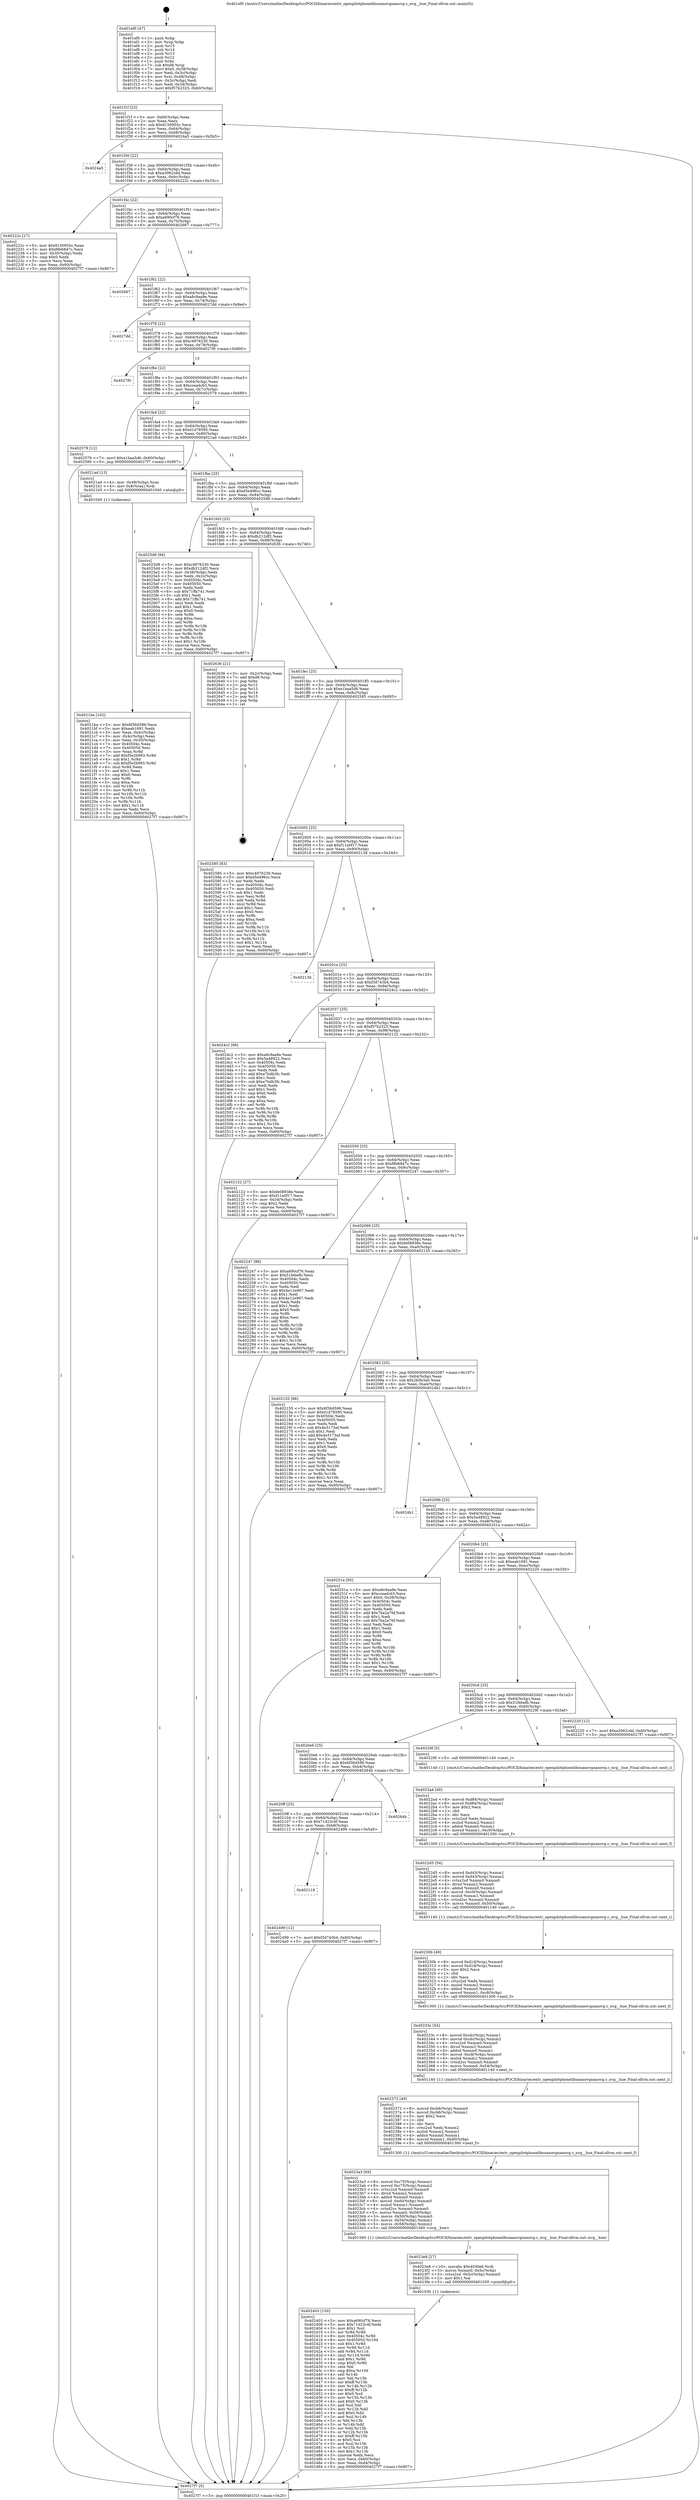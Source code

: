 digraph "0x401ef0" {
  label = "0x401ef0 (/mnt/c/Users/mathe/Desktop/tcc/POCII/binaries/extr_openpilotphonelibsnanovgnanovg.c_nvg__hue_Final-ollvm.out::main(0))"
  labelloc = "t"
  node[shape=record]

  Entry [label="",width=0.3,height=0.3,shape=circle,fillcolor=black,style=filled]
  "0x401f1f" [label="{
     0x401f1f [23]\l
     | [instrs]\l
     &nbsp;&nbsp;0x401f1f \<+3\>: mov -0x60(%rbp),%eax\l
     &nbsp;&nbsp;0x401f22 \<+2\>: mov %eax,%ecx\l
     &nbsp;&nbsp;0x401f24 \<+6\>: sub $0x9150955c,%ecx\l
     &nbsp;&nbsp;0x401f2a \<+3\>: mov %eax,-0x64(%rbp)\l
     &nbsp;&nbsp;0x401f2d \<+3\>: mov %ecx,-0x68(%rbp)\l
     &nbsp;&nbsp;0x401f30 \<+6\>: je 00000000004024a5 \<main+0x5b5\>\l
  }"]
  "0x4024a5" [label="{
     0x4024a5\l
  }", style=dashed]
  "0x401f36" [label="{
     0x401f36 [22]\l
     | [instrs]\l
     &nbsp;&nbsp;0x401f36 \<+5\>: jmp 0000000000401f3b \<main+0x4b\>\l
     &nbsp;&nbsp;0x401f3b \<+3\>: mov -0x64(%rbp),%eax\l
     &nbsp;&nbsp;0x401f3e \<+5\>: sub $0xa3062cdd,%eax\l
     &nbsp;&nbsp;0x401f43 \<+3\>: mov %eax,-0x6c(%rbp)\l
     &nbsp;&nbsp;0x401f46 \<+6\>: je 000000000040222c \<main+0x33c\>\l
  }"]
  Exit [label="",width=0.3,height=0.3,shape=circle,fillcolor=black,style=filled,peripheries=2]
  "0x40222c" [label="{
     0x40222c [27]\l
     | [instrs]\l
     &nbsp;&nbsp;0x40222c \<+5\>: mov $0x9150955c,%eax\l
     &nbsp;&nbsp;0x402231 \<+5\>: mov $0xf8b6847c,%ecx\l
     &nbsp;&nbsp;0x402236 \<+3\>: mov -0x30(%rbp),%edx\l
     &nbsp;&nbsp;0x402239 \<+3\>: cmp $0x0,%edx\l
     &nbsp;&nbsp;0x40223c \<+3\>: cmove %ecx,%eax\l
     &nbsp;&nbsp;0x40223f \<+3\>: mov %eax,-0x60(%rbp)\l
     &nbsp;&nbsp;0x402242 \<+5\>: jmp 00000000004027f7 \<main+0x907\>\l
  }"]
  "0x401f4c" [label="{
     0x401f4c [22]\l
     | [instrs]\l
     &nbsp;&nbsp;0x401f4c \<+5\>: jmp 0000000000401f51 \<main+0x61\>\l
     &nbsp;&nbsp;0x401f51 \<+3\>: mov -0x64(%rbp),%eax\l
     &nbsp;&nbsp;0x401f54 \<+5\>: sub $0xa690cf76,%eax\l
     &nbsp;&nbsp;0x401f59 \<+3\>: mov %eax,-0x70(%rbp)\l
     &nbsp;&nbsp;0x401f5c \<+6\>: je 0000000000402667 \<main+0x777\>\l
  }"]
  "0x402118" [label="{
     0x402118\l
  }", style=dashed]
  "0x402667" [label="{
     0x402667\l
  }", style=dashed]
  "0x401f62" [label="{
     0x401f62 [22]\l
     | [instrs]\l
     &nbsp;&nbsp;0x401f62 \<+5\>: jmp 0000000000401f67 \<main+0x77\>\l
     &nbsp;&nbsp;0x401f67 \<+3\>: mov -0x64(%rbp),%eax\l
     &nbsp;&nbsp;0x401f6a \<+5\>: sub $0xa8c9aa9e,%eax\l
     &nbsp;&nbsp;0x401f6f \<+3\>: mov %eax,-0x74(%rbp)\l
     &nbsp;&nbsp;0x401f72 \<+6\>: je 00000000004027dd \<main+0x8ed\>\l
  }"]
  "0x402499" [label="{
     0x402499 [12]\l
     | [instrs]\l
     &nbsp;&nbsp;0x402499 \<+7\>: movl $0xf3d743b4,-0x60(%rbp)\l
     &nbsp;&nbsp;0x4024a0 \<+5\>: jmp 00000000004027f7 \<main+0x907\>\l
  }"]
  "0x4027dd" [label="{
     0x4027dd\l
  }", style=dashed]
  "0x401f78" [label="{
     0x401f78 [22]\l
     | [instrs]\l
     &nbsp;&nbsp;0x401f78 \<+5\>: jmp 0000000000401f7d \<main+0x8d\>\l
     &nbsp;&nbsp;0x401f7d \<+3\>: mov -0x64(%rbp),%eax\l
     &nbsp;&nbsp;0x401f80 \<+5\>: sub $0xc4976230,%eax\l
     &nbsp;&nbsp;0x401f85 \<+3\>: mov %eax,-0x78(%rbp)\l
     &nbsp;&nbsp;0x401f88 \<+6\>: je 00000000004027f0 \<main+0x900\>\l
  }"]
  "0x4020ff" [label="{
     0x4020ff [25]\l
     | [instrs]\l
     &nbsp;&nbsp;0x4020ff \<+5\>: jmp 0000000000402104 \<main+0x214\>\l
     &nbsp;&nbsp;0x402104 \<+3\>: mov -0x64(%rbp),%eax\l
     &nbsp;&nbsp;0x402107 \<+5\>: sub $0x71d23c4f,%eax\l
     &nbsp;&nbsp;0x40210c \<+6\>: mov %eax,-0xb8(%rbp)\l
     &nbsp;&nbsp;0x402112 \<+6\>: je 0000000000402499 \<main+0x5a9\>\l
  }"]
  "0x4027f0" [label="{
     0x4027f0\l
  }", style=dashed]
  "0x401f8e" [label="{
     0x401f8e [22]\l
     | [instrs]\l
     &nbsp;&nbsp;0x401f8e \<+5\>: jmp 0000000000401f93 \<main+0xa3\>\l
     &nbsp;&nbsp;0x401f93 \<+3\>: mov -0x64(%rbp),%eax\l
     &nbsp;&nbsp;0x401f96 \<+5\>: sub $0xcceadc63,%eax\l
     &nbsp;&nbsp;0x401f9b \<+3\>: mov %eax,-0x7c(%rbp)\l
     &nbsp;&nbsp;0x401f9e \<+6\>: je 0000000000402579 \<main+0x689\>\l
  }"]
  "0x40264b" [label="{
     0x40264b\l
  }", style=dashed]
  "0x402579" [label="{
     0x402579 [12]\l
     | [instrs]\l
     &nbsp;&nbsp;0x402579 \<+7\>: movl $0xe1baa5d6,-0x60(%rbp)\l
     &nbsp;&nbsp;0x402580 \<+5\>: jmp 00000000004027f7 \<main+0x907\>\l
  }"]
  "0x401fa4" [label="{
     0x401fa4 [22]\l
     | [instrs]\l
     &nbsp;&nbsp;0x401fa4 \<+5\>: jmp 0000000000401fa9 \<main+0xb9\>\l
     &nbsp;&nbsp;0x401fa9 \<+3\>: mov -0x64(%rbp),%eax\l
     &nbsp;&nbsp;0x401fac \<+5\>: sub $0xd1d78595,%eax\l
     &nbsp;&nbsp;0x401fb1 \<+3\>: mov %eax,-0x80(%rbp)\l
     &nbsp;&nbsp;0x401fb4 \<+6\>: je 00000000004021ad \<main+0x2bd\>\l
  }"]
  "0x402403" [label="{
     0x402403 [150]\l
     | [instrs]\l
     &nbsp;&nbsp;0x402403 \<+5\>: mov $0xa690cf76,%ecx\l
     &nbsp;&nbsp;0x402408 \<+5\>: mov $0x71d23c4f,%edx\l
     &nbsp;&nbsp;0x40240d \<+3\>: mov $0x1,%sil\l
     &nbsp;&nbsp;0x402410 \<+3\>: xor %r8d,%r8d\l
     &nbsp;&nbsp;0x402413 \<+8\>: mov 0x40504c,%r9d\l
     &nbsp;&nbsp;0x40241b \<+8\>: mov 0x405050,%r10d\l
     &nbsp;&nbsp;0x402423 \<+4\>: sub $0x1,%r8d\l
     &nbsp;&nbsp;0x402427 \<+3\>: mov %r9d,%r11d\l
     &nbsp;&nbsp;0x40242a \<+3\>: add %r8d,%r11d\l
     &nbsp;&nbsp;0x40242d \<+4\>: imul %r11d,%r9d\l
     &nbsp;&nbsp;0x402431 \<+4\>: and $0x1,%r9d\l
     &nbsp;&nbsp;0x402435 \<+4\>: cmp $0x0,%r9d\l
     &nbsp;&nbsp;0x402439 \<+3\>: sete %bl\l
     &nbsp;&nbsp;0x40243c \<+4\>: cmp $0xa,%r10d\l
     &nbsp;&nbsp;0x402440 \<+4\>: setl %r14b\l
     &nbsp;&nbsp;0x402444 \<+3\>: mov %bl,%r15b\l
     &nbsp;&nbsp;0x402447 \<+4\>: xor $0xff,%r15b\l
     &nbsp;&nbsp;0x40244b \<+3\>: mov %r14b,%r12b\l
     &nbsp;&nbsp;0x40244e \<+4\>: xor $0xff,%r12b\l
     &nbsp;&nbsp;0x402452 \<+4\>: xor $0x0,%sil\l
     &nbsp;&nbsp;0x402456 \<+3\>: mov %r15b,%r13b\l
     &nbsp;&nbsp;0x402459 \<+4\>: and $0x0,%r13b\l
     &nbsp;&nbsp;0x40245d \<+3\>: and %sil,%bl\l
     &nbsp;&nbsp;0x402460 \<+3\>: mov %r12b,%dil\l
     &nbsp;&nbsp;0x402463 \<+4\>: and $0x0,%dil\l
     &nbsp;&nbsp;0x402467 \<+3\>: and %sil,%r14b\l
     &nbsp;&nbsp;0x40246a \<+3\>: or %bl,%r13b\l
     &nbsp;&nbsp;0x40246d \<+3\>: or %r14b,%dil\l
     &nbsp;&nbsp;0x402470 \<+3\>: xor %dil,%r13b\l
     &nbsp;&nbsp;0x402473 \<+3\>: or %r12b,%r15b\l
     &nbsp;&nbsp;0x402476 \<+4\>: xor $0xff,%r15b\l
     &nbsp;&nbsp;0x40247a \<+4\>: or $0x0,%sil\l
     &nbsp;&nbsp;0x40247e \<+3\>: and %sil,%r15b\l
     &nbsp;&nbsp;0x402481 \<+3\>: or %r15b,%r13b\l
     &nbsp;&nbsp;0x402484 \<+4\>: test $0x1,%r13b\l
     &nbsp;&nbsp;0x402488 \<+3\>: cmovne %edx,%ecx\l
     &nbsp;&nbsp;0x40248b \<+3\>: mov %ecx,-0x60(%rbp)\l
     &nbsp;&nbsp;0x40248e \<+6\>: mov %eax,-0xd4(%rbp)\l
     &nbsp;&nbsp;0x402494 \<+5\>: jmp 00000000004027f7 \<main+0x907\>\l
  }"]
  "0x4021ad" [label="{
     0x4021ad [13]\l
     | [instrs]\l
     &nbsp;&nbsp;0x4021ad \<+4\>: mov -0x48(%rbp),%rax\l
     &nbsp;&nbsp;0x4021b1 \<+4\>: mov 0x8(%rax),%rdi\l
     &nbsp;&nbsp;0x4021b5 \<+5\>: call 0000000000401040 \<atoi@plt\>\l
     | [calls]\l
     &nbsp;&nbsp;0x401040 \{1\} (unknown)\l
  }"]
  "0x401fba" [label="{
     0x401fba [25]\l
     | [instrs]\l
     &nbsp;&nbsp;0x401fba \<+5\>: jmp 0000000000401fbf \<main+0xcf\>\l
     &nbsp;&nbsp;0x401fbf \<+3\>: mov -0x64(%rbp),%eax\l
     &nbsp;&nbsp;0x401fc2 \<+5\>: sub $0xd5e496cc,%eax\l
     &nbsp;&nbsp;0x401fc7 \<+6\>: mov %eax,-0x84(%rbp)\l
     &nbsp;&nbsp;0x401fcd \<+6\>: je 00000000004025d8 \<main+0x6e8\>\l
  }"]
  "0x4023e8" [label="{
     0x4023e8 [27]\l
     | [instrs]\l
     &nbsp;&nbsp;0x4023e8 \<+10\>: movabs $0x4030e6,%rdi\l
     &nbsp;&nbsp;0x4023f2 \<+5\>: movss %xmm0,-0x5c(%rbp)\l
     &nbsp;&nbsp;0x4023f7 \<+5\>: cvtss2sd -0x5c(%rbp),%xmm0\l
     &nbsp;&nbsp;0x4023fc \<+2\>: mov $0x1,%al\l
     &nbsp;&nbsp;0x4023fe \<+5\>: call 0000000000401030 \<printf@plt\>\l
     | [calls]\l
     &nbsp;&nbsp;0x401030 \{1\} (unknown)\l
  }"]
  "0x4025d8" [label="{
     0x4025d8 [94]\l
     | [instrs]\l
     &nbsp;&nbsp;0x4025d8 \<+5\>: mov $0xc4976230,%eax\l
     &nbsp;&nbsp;0x4025dd \<+5\>: mov $0xdb212df2,%ecx\l
     &nbsp;&nbsp;0x4025e2 \<+3\>: mov -0x38(%rbp),%edx\l
     &nbsp;&nbsp;0x4025e5 \<+3\>: mov %edx,-0x2c(%rbp)\l
     &nbsp;&nbsp;0x4025e8 \<+7\>: mov 0x40504c,%edx\l
     &nbsp;&nbsp;0x4025ef \<+7\>: mov 0x405050,%esi\l
     &nbsp;&nbsp;0x4025f6 \<+2\>: mov %edx,%edi\l
     &nbsp;&nbsp;0x4025f8 \<+6\>: sub $0x71ffa741,%edi\l
     &nbsp;&nbsp;0x4025fe \<+3\>: sub $0x1,%edi\l
     &nbsp;&nbsp;0x402601 \<+6\>: add $0x71ffa741,%edi\l
     &nbsp;&nbsp;0x402607 \<+3\>: imul %edi,%edx\l
     &nbsp;&nbsp;0x40260a \<+3\>: and $0x1,%edx\l
     &nbsp;&nbsp;0x40260d \<+3\>: cmp $0x0,%edx\l
     &nbsp;&nbsp;0x402610 \<+4\>: sete %r8b\l
     &nbsp;&nbsp;0x402614 \<+3\>: cmp $0xa,%esi\l
     &nbsp;&nbsp;0x402617 \<+4\>: setl %r9b\l
     &nbsp;&nbsp;0x40261b \<+3\>: mov %r8b,%r10b\l
     &nbsp;&nbsp;0x40261e \<+3\>: and %r9b,%r10b\l
     &nbsp;&nbsp;0x402621 \<+3\>: xor %r9b,%r8b\l
     &nbsp;&nbsp;0x402624 \<+3\>: or %r8b,%r10b\l
     &nbsp;&nbsp;0x402627 \<+4\>: test $0x1,%r10b\l
     &nbsp;&nbsp;0x40262b \<+3\>: cmovne %ecx,%eax\l
     &nbsp;&nbsp;0x40262e \<+3\>: mov %eax,-0x60(%rbp)\l
     &nbsp;&nbsp;0x402631 \<+5\>: jmp 00000000004027f7 \<main+0x907\>\l
  }"]
  "0x401fd3" [label="{
     0x401fd3 [25]\l
     | [instrs]\l
     &nbsp;&nbsp;0x401fd3 \<+5\>: jmp 0000000000401fd8 \<main+0xe8\>\l
     &nbsp;&nbsp;0x401fd8 \<+3\>: mov -0x64(%rbp),%eax\l
     &nbsp;&nbsp;0x401fdb \<+5\>: sub $0xdb212df2,%eax\l
     &nbsp;&nbsp;0x401fe0 \<+6\>: mov %eax,-0x88(%rbp)\l
     &nbsp;&nbsp;0x401fe6 \<+6\>: je 0000000000402636 \<main+0x746\>\l
  }"]
  "0x4023a3" [label="{
     0x4023a3 [69]\l
     | [instrs]\l
     &nbsp;&nbsp;0x4023a3 \<+8\>: movsd 0xc75(%rip),%xmm1\l
     &nbsp;&nbsp;0x4023ab \<+8\>: movsd 0xc75(%rip),%xmm2\l
     &nbsp;&nbsp;0x4023b3 \<+4\>: cvtss2sd %xmm0,%xmm0\l
     &nbsp;&nbsp;0x4023b7 \<+4\>: divsd %xmm2,%xmm0\l
     &nbsp;&nbsp;0x4023bb \<+4\>: addsd %xmm0,%xmm1\l
     &nbsp;&nbsp;0x4023bf \<+8\>: movsd -0xd0(%rbp),%xmm0\l
     &nbsp;&nbsp;0x4023c7 \<+4\>: mulsd %xmm1,%xmm0\l
     &nbsp;&nbsp;0x4023cb \<+4\>: cvtsd2ss %xmm0,%xmm0\l
     &nbsp;&nbsp;0x4023cf \<+5\>: movss %xmm0,-0x58(%rbp)\l
     &nbsp;&nbsp;0x4023d4 \<+5\>: movss -0x50(%rbp),%xmm0\l
     &nbsp;&nbsp;0x4023d9 \<+5\>: movss -0x54(%rbp),%xmm1\l
     &nbsp;&nbsp;0x4023de \<+5\>: movss -0x58(%rbp),%xmm2\l
     &nbsp;&nbsp;0x4023e3 \<+5\>: call 0000000000401560 \<nvg__hue\>\l
     | [calls]\l
     &nbsp;&nbsp;0x401560 \{1\} (/mnt/c/Users/mathe/Desktop/tcc/POCII/binaries/extr_openpilotphonelibsnanovgnanovg.c_nvg__hue_Final-ollvm.out::nvg__hue)\l
  }"]
  "0x402636" [label="{
     0x402636 [21]\l
     | [instrs]\l
     &nbsp;&nbsp;0x402636 \<+3\>: mov -0x2c(%rbp),%eax\l
     &nbsp;&nbsp;0x402639 \<+7\>: add $0xd8,%rsp\l
     &nbsp;&nbsp;0x402640 \<+1\>: pop %rbx\l
     &nbsp;&nbsp;0x402641 \<+2\>: pop %r12\l
     &nbsp;&nbsp;0x402643 \<+2\>: pop %r13\l
     &nbsp;&nbsp;0x402645 \<+2\>: pop %r14\l
     &nbsp;&nbsp;0x402647 \<+2\>: pop %r15\l
     &nbsp;&nbsp;0x402649 \<+1\>: pop %rbp\l
     &nbsp;&nbsp;0x40264a \<+1\>: ret\l
  }"]
  "0x401fec" [label="{
     0x401fec [25]\l
     | [instrs]\l
     &nbsp;&nbsp;0x401fec \<+5\>: jmp 0000000000401ff1 \<main+0x101\>\l
     &nbsp;&nbsp;0x401ff1 \<+3\>: mov -0x64(%rbp),%eax\l
     &nbsp;&nbsp;0x401ff4 \<+5\>: sub $0xe1baa5d6,%eax\l
     &nbsp;&nbsp;0x401ff9 \<+6\>: mov %eax,-0x8c(%rbp)\l
     &nbsp;&nbsp;0x401fff \<+6\>: je 0000000000402585 \<main+0x695\>\l
  }"]
  "0x402372" [label="{
     0x402372 [49]\l
     | [instrs]\l
     &nbsp;&nbsp;0x402372 \<+8\>: movsd 0xcb6(%rip),%xmm0\l
     &nbsp;&nbsp;0x40237a \<+8\>: movsd 0xcb6(%rip),%xmm1\l
     &nbsp;&nbsp;0x402382 \<+5\>: mov $0x2,%ecx\l
     &nbsp;&nbsp;0x402387 \<+1\>: cltd\l
     &nbsp;&nbsp;0x402388 \<+2\>: idiv %ecx\l
     &nbsp;&nbsp;0x40238a \<+4\>: cvtsi2sd %edx,%xmm2\l
     &nbsp;&nbsp;0x40238e \<+4\>: mulsd %xmm2,%xmm1\l
     &nbsp;&nbsp;0x402392 \<+4\>: addsd %xmm0,%xmm1\l
     &nbsp;&nbsp;0x402396 \<+8\>: movsd %xmm1,-0xd0(%rbp)\l
     &nbsp;&nbsp;0x40239e \<+5\>: call 0000000000401300 \<next_f\>\l
     | [calls]\l
     &nbsp;&nbsp;0x401300 \{1\} (/mnt/c/Users/mathe/Desktop/tcc/POCII/binaries/extr_openpilotphonelibsnanovgnanovg.c_nvg__hue_Final-ollvm.out::next_f)\l
  }"]
  "0x402585" [label="{
     0x402585 [83]\l
     | [instrs]\l
     &nbsp;&nbsp;0x402585 \<+5\>: mov $0xc4976230,%eax\l
     &nbsp;&nbsp;0x40258a \<+5\>: mov $0xd5e496cc,%ecx\l
     &nbsp;&nbsp;0x40258f \<+2\>: xor %edx,%edx\l
     &nbsp;&nbsp;0x402591 \<+7\>: mov 0x40504c,%esi\l
     &nbsp;&nbsp;0x402598 \<+7\>: mov 0x405050,%edi\l
     &nbsp;&nbsp;0x40259f \<+3\>: sub $0x1,%edx\l
     &nbsp;&nbsp;0x4025a2 \<+3\>: mov %esi,%r8d\l
     &nbsp;&nbsp;0x4025a5 \<+3\>: add %edx,%r8d\l
     &nbsp;&nbsp;0x4025a8 \<+4\>: imul %r8d,%esi\l
     &nbsp;&nbsp;0x4025ac \<+3\>: and $0x1,%esi\l
     &nbsp;&nbsp;0x4025af \<+3\>: cmp $0x0,%esi\l
     &nbsp;&nbsp;0x4025b2 \<+4\>: sete %r9b\l
     &nbsp;&nbsp;0x4025b6 \<+3\>: cmp $0xa,%edi\l
     &nbsp;&nbsp;0x4025b9 \<+4\>: setl %r10b\l
     &nbsp;&nbsp;0x4025bd \<+3\>: mov %r9b,%r11b\l
     &nbsp;&nbsp;0x4025c0 \<+3\>: and %r10b,%r11b\l
     &nbsp;&nbsp;0x4025c3 \<+3\>: xor %r10b,%r9b\l
     &nbsp;&nbsp;0x4025c6 \<+3\>: or %r9b,%r11b\l
     &nbsp;&nbsp;0x4025c9 \<+4\>: test $0x1,%r11b\l
     &nbsp;&nbsp;0x4025cd \<+3\>: cmovne %ecx,%eax\l
     &nbsp;&nbsp;0x4025d0 \<+3\>: mov %eax,-0x60(%rbp)\l
     &nbsp;&nbsp;0x4025d3 \<+5\>: jmp 00000000004027f7 \<main+0x907\>\l
  }"]
  "0x402005" [label="{
     0x402005 [25]\l
     | [instrs]\l
     &nbsp;&nbsp;0x402005 \<+5\>: jmp 000000000040200a \<main+0x11a\>\l
     &nbsp;&nbsp;0x40200a \<+3\>: mov -0x64(%rbp),%eax\l
     &nbsp;&nbsp;0x40200d \<+5\>: sub $0xf11e0f17,%eax\l
     &nbsp;&nbsp;0x402012 \<+6\>: mov %eax,-0x90(%rbp)\l
     &nbsp;&nbsp;0x402018 \<+6\>: je 000000000040213d \<main+0x24d\>\l
  }"]
  "0x40233c" [label="{
     0x40233c [54]\l
     | [instrs]\l
     &nbsp;&nbsp;0x40233c \<+8\>: movsd 0xcdc(%rip),%xmm1\l
     &nbsp;&nbsp;0x402344 \<+8\>: movsd 0xcdc(%rip),%xmm2\l
     &nbsp;&nbsp;0x40234c \<+4\>: cvtss2sd %xmm0,%xmm0\l
     &nbsp;&nbsp;0x402350 \<+4\>: divsd %xmm2,%xmm0\l
     &nbsp;&nbsp;0x402354 \<+4\>: addsd %xmm0,%xmm1\l
     &nbsp;&nbsp;0x402358 \<+8\>: movsd -0xc8(%rbp),%xmm0\l
     &nbsp;&nbsp;0x402360 \<+4\>: mulsd %xmm1,%xmm0\l
     &nbsp;&nbsp;0x402364 \<+4\>: cvtsd2ss %xmm0,%xmm0\l
     &nbsp;&nbsp;0x402368 \<+5\>: movss %xmm0,-0x54(%rbp)\l
     &nbsp;&nbsp;0x40236d \<+5\>: call 0000000000401140 \<next_i\>\l
     | [calls]\l
     &nbsp;&nbsp;0x401140 \{1\} (/mnt/c/Users/mathe/Desktop/tcc/POCII/binaries/extr_openpilotphonelibsnanovgnanovg.c_nvg__hue_Final-ollvm.out::next_i)\l
  }"]
  "0x40213d" [label="{
     0x40213d\l
  }", style=dashed]
  "0x40201e" [label="{
     0x40201e [25]\l
     | [instrs]\l
     &nbsp;&nbsp;0x40201e \<+5\>: jmp 0000000000402023 \<main+0x133\>\l
     &nbsp;&nbsp;0x402023 \<+3\>: mov -0x64(%rbp),%eax\l
     &nbsp;&nbsp;0x402026 \<+5\>: sub $0xf3d743b4,%eax\l
     &nbsp;&nbsp;0x40202b \<+6\>: mov %eax,-0x94(%rbp)\l
     &nbsp;&nbsp;0x402031 \<+6\>: je 00000000004024c2 \<main+0x5d2\>\l
  }"]
  "0x40230b" [label="{
     0x40230b [49]\l
     | [instrs]\l
     &nbsp;&nbsp;0x40230b \<+8\>: movsd 0xd1d(%rip),%xmm0\l
     &nbsp;&nbsp;0x402313 \<+8\>: movsd 0xd1d(%rip),%xmm1\l
     &nbsp;&nbsp;0x40231b \<+5\>: mov $0x2,%ecx\l
     &nbsp;&nbsp;0x402320 \<+1\>: cltd\l
     &nbsp;&nbsp;0x402321 \<+2\>: idiv %ecx\l
     &nbsp;&nbsp;0x402323 \<+4\>: cvtsi2sd %edx,%xmm2\l
     &nbsp;&nbsp;0x402327 \<+4\>: mulsd %xmm2,%xmm1\l
     &nbsp;&nbsp;0x40232b \<+4\>: addsd %xmm0,%xmm1\l
     &nbsp;&nbsp;0x40232f \<+8\>: movsd %xmm1,-0xc8(%rbp)\l
     &nbsp;&nbsp;0x402337 \<+5\>: call 0000000000401300 \<next_f\>\l
     | [calls]\l
     &nbsp;&nbsp;0x401300 \{1\} (/mnt/c/Users/mathe/Desktop/tcc/POCII/binaries/extr_openpilotphonelibsnanovgnanovg.c_nvg__hue_Final-ollvm.out::next_f)\l
  }"]
  "0x4024c2" [label="{
     0x4024c2 [88]\l
     | [instrs]\l
     &nbsp;&nbsp;0x4024c2 \<+5\>: mov $0xa8c9aa9e,%eax\l
     &nbsp;&nbsp;0x4024c7 \<+5\>: mov $0x5a48922,%ecx\l
     &nbsp;&nbsp;0x4024cc \<+7\>: mov 0x40504c,%edx\l
     &nbsp;&nbsp;0x4024d3 \<+7\>: mov 0x405050,%esi\l
     &nbsp;&nbsp;0x4024da \<+2\>: mov %edx,%edi\l
     &nbsp;&nbsp;0x4024dc \<+6\>: add $0xe7bdb3fc,%edi\l
     &nbsp;&nbsp;0x4024e2 \<+3\>: sub $0x1,%edi\l
     &nbsp;&nbsp;0x4024e5 \<+6\>: sub $0xe7bdb3fc,%edi\l
     &nbsp;&nbsp;0x4024eb \<+3\>: imul %edi,%edx\l
     &nbsp;&nbsp;0x4024ee \<+3\>: and $0x1,%edx\l
     &nbsp;&nbsp;0x4024f1 \<+3\>: cmp $0x0,%edx\l
     &nbsp;&nbsp;0x4024f4 \<+4\>: sete %r8b\l
     &nbsp;&nbsp;0x4024f8 \<+3\>: cmp $0xa,%esi\l
     &nbsp;&nbsp;0x4024fb \<+4\>: setl %r9b\l
     &nbsp;&nbsp;0x4024ff \<+3\>: mov %r8b,%r10b\l
     &nbsp;&nbsp;0x402502 \<+3\>: and %r9b,%r10b\l
     &nbsp;&nbsp;0x402505 \<+3\>: xor %r9b,%r8b\l
     &nbsp;&nbsp;0x402508 \<+3\>: or %r8b,%r10b\l
     &nbsp;&nbsp;0x40250b \<+4\>: test $0x1,%r10b\l
     &nbsp;&nbsp;0x40250f \<+3\>: cmovne %ecx,%eax\l
     &nbsp;&nbsp;0x402512 \<+3\>: mov %eax,-0x60(%rbp)\l
     &nbsp;&nbsp;0x402515 \<+5\>: jmp 00000000004027f7 \<main+0x907\>\l
  }"]
  "0x402037" [label="{
     0x402037 [25]\l
     | [instrs]\l
     &nbsp;&nbsp;0x402037 \<+5\>: jmp 000000000040203c \<main+0x14c\>\l
     &nbsp;&nbsp;0x40203c \<+3\>: mov -0x64(%rbp),%eax\l
     &nbsp;&nbsp;0x40203f \<+5\>: sub $0xf57b2325,%eax\l
     &nbsp;&nbsp;0x402044 \<+6\>: mov %eax,-0x98(%rbp)\l
     &nbsp;&nbsp;0x40204a \<+6\>: je 0000000000402122 \<main+0x232\>\l
  }"]
  "0x4022d5" [label="{
     0x4022d5 [54]\l
     | [instrs]\l
     &nbsp;&nbsp;0x4022d5 \<+8\>: movsd 0xd43(%rip),%xmm1\l
     &nbsp;&nbsp;0x4022dd \<+8\>: movsd 0xd43(%rip),%xmm2\l
     &nbsp;&nbsp;0x4022e5 \<+4\>: cvtss2sd %xmm0,%xmm0\l
     &nbsp;&nbsp;0x4022e9 \<+4\>: divsd %xmm2,%xmm0\l
     &nbsp;&nbsp;0x4022ed \<+4\>: addsd %xmm0,%xmm1\l
     &nbsp;&nbsp;0x4022f1 \<+8\>: movsd -0xc0(%rbp),%xmm0\l
     &nbsp;&nbsp;0x4022f9 \<+4\>: mulsd %xmm1,%xmm0\l
     &nbsp;&nbsp;0x4022fd \<+4\>: cvtsd2ss %xmm0,%xmm0\l
     &nbsp;&nbsp;0x402301 \<+5\>: movss %xmm0,-0x50(%rbp)\l
     &nbsp;&nbsp;0x402306 \<+5\>: call 0000000000401140 \<next_i\>\l
     | [calls]\l
     &nbsp;&nbsp;0x401140 \{1\} (/mnt/c/Users/mathe/Desktop/tcc/POCII/binaries/extr_openpilotphonelibsnanovgnanovg.c_nvg__hue_Final-ollvm.out::next_i)\l
  }"]
  "0x402122" [label="{
     0x402122 [27]\l
     | [instrs]\l
     &nbsp;&nbsp;0x402122 \<+5\>: mov $0xfe08938e,%eax\l
     &nbsp;&nbsp;0x402127 \<+5\>: mov $0xf11e0f17,%ecx\l
     &nbsp;&nbsp;0x40212c \<+3\>: mov -0x34(%rbp),%edx\l
     &nbsp;&nbsp;0x40212f \<+3\>: cmp $0x2,%edx\l
     &nbsp;&nbsp;0x402132 \<+3\>: cmovne %ecx,%eax\l
     &nbsp;&nbsp;0x402135 \<+3\>: mov %eax,-0x60(%rbp)\l
     &nbsp;&nbsp;0x402138 \<+5\>: jmp 00000000004027f7 \<main+0x907\>\l
  }"]
  "0x402050" [label="{
     0x402050 [25]\l
     | [instrs]\l
     &nbsp;&nbsp;0x402050 \<+5\>: jmp 0000000000402055 \<main+0x165\>\l
     &nbsp;&nbsp;0x402055 \<+3\>: mov -0x64(%rbp),%eax\l
     &nbsp;&nbsp;0x402058 \<+5\>: sub $0xf8b6847c,%eax\l
     &nbsp;&nbsp;0x40205d \<+6\>: mov %eax,-0x9c(%rbp)\l
     &nbsp;&nbsp;0x402063 \<+6\>: je 0000000000402247 \<main+0x357\>\l
  }"]
  "0x4027f7" [label="{
     0x4027f7 [5]\l
     | [instrs]\l
     &nbsp;&nbsp;0x4027f7 \<+5\>: jmp 0000000000401f1f \<main+0x2f\>\l
  }"]
  "0x401ef0" [label="{
     0x401ef0 [47]\l
     | [instrs]\l
     &nbsp;&nbsp;0x401ef0 \<+1\>: push %rbp\l
     &nbsp;&nbsp;0x401ef1 \<+3\>: mov %rsp,%rbp\l
     &nbsp;&nbsp;0x401ef4 \<+2\>: push %r15\l
     &nbsp;&nbsp;0x401ef6 \<+2\>: push %r14\l
     &nbsp;&nbsp;0x401ef8 \<+2\>: push %r13\l
     &nbsp;&nbsp;0x401efa \<+2\>: push %r12\l
     &nbsp;&nbsp;0x401efc \<+1\>: push %rbx\l
     &nbsp;&nbsp;0x401efd \<+7\>: sub $0xd8,%rsp\l
     &nbsp;&nbsp;0x401f04 \<+7\>: movl $0x0,-0x38(%rbp)\l
     &nbsp;&nbsp;0x401f0b \<+3\>: mov %edi,-0x3c(%rbp)\l
     &nbsp;&nbsp;0x401f0e \<+4\>: mov %rsi,-0x48(%rbp)\l
     &nbsp;&nbsp;0x401f12 \<+3\>: mov -0x3c(%rbp),%edi\l
     &nbsp;&nbsp;0x401f15 \<+3\>: mov %edi,-0x34(%rbp)\l
     &nbsp;&nbsp;0x401f18 \<+7\>: movl $0xf57b2325,-0x60(%rbp)\l
  }"]
  "0x4022a4" [label="{
     0x4022a4 [49]\l
     | [instrs]\l
     &nbsp;&nbsp;0x4022a4 \<+8\>: movsd 0xd84(%rip),%xmm0\l
     &nbsp;&nbsp;0x4022ac \<+8\>: movsd 0xd84(%rip),%xmm1\l
     &nbsp;&nbsp;0x4022b4 \<+5\>: mov $0x2,%ecx\l
     &nbsp;&nbsp;0x4022b9 \<+1\>: cltd\l
     &nbsp;&nbsp;0x4022ba \<+2\>: idiv %ecx\l
     &nbsp;&nbsp;0x4022bc \<+4\>: cvtsi2sd %edx,%xmm2\l
     &nbsp;&nbsp;0x4022c0 \<+4\>: mulsd %xmm2,%xmm1\l
     &nbsp;&nbsp;0x4022c4 \<+4\>: addsd %xmm0,%xmm1\l
     &nbsp;&nbsp;0x4022c8 \<+8\>: movsd %xmm1,-0xc0(%rbp)\l
     &nbsp;&nbsp;0x4022d0 \<+5\>: call 0000000000401300 \<next_f\>\l
     | [calls]\l
     &nbsp;&nbsp;0x401300 \{1\} (/mnt/c/Users/mathe/Desktop/tcc/POCII/binaries/extr_openpilotphonelibsnanovgnanovg.c_nvg__hue_Final-ollvm.out::next_f)\l
  }"]
  "0x402247" [label="{
     0x402247 [88]\l
     | [instrs]\l
     &nbsp;&nbsp;0x402247 \<+5\>: mov $0xa690cf76,%eax\l
     &nbsp;&nbsp;0x40224c \<+5\>: mov $0x51febefb,%ecx\l
     &nbsp;&nbsp;0x402251 \<+7\>: mov 0x40504c,%edx\l
     &nbsp;&nbsp;0x402258 \<+7\>: mov 0x405050,%esi\l
     &nbsp;&nbsp;0x40225f \<+2\>: mov %edx,%edi\l
     &nbsp;&nbsp;0x402261 \<+6\>: add $0x4e12e967,%edi\l
     &nbsp;&nbsp;0x402267 \<+3\>: sub $0x1,%edi\l
     &nbsp;&nbsp;0x40226a \<+6\>: sub $0x4e12e967,%edi\l
     &nbsp;&nbsp;0x402270 \<+3\>: imul %edi,%edx\l
     &nbsp;&nbsp;0x402273 \<+3\>: and $0x1,%edx\l
     &nbsp;&nbsp;0x402276 \<+3\>: cmp $0x0,%edx\l
     &nbsp;&nbsp;0x402279 \<+4\>: sete %r8b\l
     &nbsp;&nbsp;0x40227d \<+3\>: cmp $0xa,%esi\l
     &nbsp;&nbsp;0x402280 \<+4\>: setl %r9b\l
     &nbsp;&nbsp;0x402284 \<+3\>: mov %r8b,%r10b\l
     &nbsp;&nbsp;0x402287 \<+3\>: and %r9b,%r10b\l
     &nbsp;&nbsp;0x40228a \<+3\>: xor %r9b,%r8b\l
     &nbsp;&nbsp;0x40228d \<+3\>: or %r8b,%r10b\l
     &nbsp;&nbsp;0x402290 \<+4\>: test $0x1,%r10b\l
     &nbsp;&nbsp;0x402294 \<+3\>: cmovne %ecx,%eax\l
     &nbsp;&nbsp;0x402297 \<+3\>: mov %eax,-0x60(%rbp)\l
     &nbsp;&nbsp;0x40229a \<+5\>: jmp 00000000004027f7 \<main+0x907\>\l
  }"]
  "0x402069" [label="{
     0x402069 [25]\l
     | [instrs]\l
     &nbsp;&nbsp;0x402069 \<+5\>: jmp 000000000040206e \<main+0x17e\>\l
     &nbsp;&nbsp;0x40206e \<+3\>: mov -0x64(%rbp),%eax\l
     &nbsp;&nbsp;0x402071 \<+5\>: sub $0xfe08938e,%eax\l
     &nbsp;&nbsp;0x402076 \<+6\>: mov %eax,-0xa0(%rbp)\l
     &nbsp;&nbsp;0x40207c \<+6\>: je 0000000000402155 \<main+0x265\>\l
  }"]
  "0x4020e6" [label="{
     0x4020e6 [25]\l
     | [instrs]\l
     &nbsp;&nbsp;0x4020e6 \<+5\>: jmp 00000000004020eb \<main+0x1fb\>\l
     &nbsp;&nbsp;0x4020eb \<+3\>: mov -0x64(%rbp),%eax\l
     &nbsp;&nbsp;0x4020ee \<+5\>: sub $0x6f36d596,%eax\l
     &nbsp;&nbsp;0x4020f3 \<+6\>: mov %eax,-0xb4(%rbp)\l
     &nbsp;&nbsp;0x4020f9 \<+6\>: je 000000000040264b \<main+0x75b\>\l
  }"]
  "0x402155" [label="{
     0x402155 [88]\l
     | [instrs]\l
     &nbsp;&nbsp;0x402155 \<+5\>: mov $0x6f36d596,%eax\l
     &nbsp;&nbsp;0x40215a \<+5\>: mov $0xd1d78595,%ecx\l
     &nbsp;&nbsp;0x40215f \<+7\>: mov 0x40504c,%edx\l
     &nbsp;&nbsp;0x402166 \<+7\>: mov 0x405050,%esi\l
     &nbsp;&nbsp;0x40216d \<+2\>: mov %edx,%edi\l
     &nbsp;&nbsp;0x40216f \<+6\>: sub $0x4e3173af,%edi\l
     &nbsp;&nbsp;0x402175 \<+3\>: sub $0x1,%edi\l
     &nbsp;&nbsp;0x402178 \<+6\>: add $0x4e3173af,%edi\l
     &nbsp;&nbsp;0x40217e \<+3\>: imul %edi,%edx\l
     &nbsp;&nbsp;0x402181 \<+3\>: and $0x1,%edx\l
     &nbsp;&nbsp;0x402184 \<+3\>: cmp $0x0,%edx\l
     &nbsp;&nbsp;0x402187 \<+4\>: sete %r8b\l
     &nbsp;&nbsp;0x40218b \<+3\>: cmp $0xa,%esi\l
     &nbsp;&nbsp;0x40218e \<+4\>: setl %r9b\l
     &nbsp;&nbsp;0x402192 \<+3\>: mov %r8b,%r10b\l
     &nbsp;&nbsp;0x402195 \<+3\>: and %r9b,%r10b\l
     &nbsp;&nbsp;0x402198 \<+3\>: xor %r9b,%r8b\l
     &nbsp;&nbsp;0x40219b \<+3\>: or %r8b,%r10b\l
     &nbsp;&nbsp;0x40219e \<+4\>: test $0x1,%r10b\l
     &nbsp;&nbsp;0x4021a2 \<+3\>: cmovne %ecx,%eax\l
     &nbsp;&nbsp;0x4021a5 \<+3\>: mov %eax,-0x60(%rbp)\l
     &nbsp;&nbsp;0x4021a8 \<+5\>: jmp 00000000004027f7 \<main+0x907\>\l
  }"]
  "0x402082" [label="{
     0x402082 [25]\l
     | [instrs]\l
     &nbsp;&nbsp;0x402082 \<+5\>: jmp 0000000000402087 \<main+0x197\>\l
     &nbsp;&nbsp;0x402087 \<+3\>: mov -0x64(%rbp),%eax\l
     &nbsp;&nbsp;0x40208a \<+5\>: sub $0x2b0b3a0,%eax\l
     &nbsp;&nbsp;0x40208f \<+6\>: mov %eax,-0xa4(%rbp)\l
     &nbsp;&nbsp;0x402095 \<+6\>: je 00000000004024b1 \<main+0x5c1\>\l
  }"]
  "0x4021ba" [label="{
     0x4021ba [102]\l
     | [instrs]\l
     &nbsp;&nbsp;0x4021ba \<+5\>: mov $0x6f36d596,%ecx\l
     &nbsp;&nbsp;0x4021bf \<+5\>: mov $0xeab1691,%edx\l
     &nbsp;&nbsp;0x4021c4 \<+3\>: mov %eax,-0x4c(%rbp)\l
     &nbsp;&nbsp;0x4021c7 \<+3\>: mov -0x4c(%rbp),%eax\l
     &nbsp;&nbsp;0x4021ca \<+3\>: mov %eax,-0x30(%rbp)\l
     &nbsp;&nbsp;0x4021cd \<+7\>: mov 0x40504c,%eax\l
     &nbsp;&nbsp;0x4021d4 \<+7\>: mov 0x405050,%esi\l
     &nbsp;&nbsp;0x4021db \<+3\>: mov %eax,%r8d\l
     &nbsp;&nbsp;0x4021de \<+7\>: add $0xf5e2b993,%r8d\l
     &nbsp;&nbsp;0x4021e5 \<+4\>: sub $0x1,%r8d\l
     &nbsp;&nbsp;0x4021e9 \<+7\>: sub $0xf5e2b993,%r8d\l
     &nbsp;&nbsp;0x4021f0 \<+4\>: imul %r8d,%eax\l
     &nbsp;&nbsp;0x4021f4 \<+3\>: and $0x1,%eax\l
     &nbsp;&nbsp;0x4021f7 \<+3\>: cmp $0x0,%eax\l
     &nbsp;&nbsp;0x4021fa \<+4\>: sete %r9b\l
     &nbsp;&nbsp;0x4021fe \<+3\>: cmp $0xa,%esi\l
     &nbsp;&nbsp;0x402201 \<+4\>: setl %r10b\l
     &nbsp;&nbsp;0x402205 \<+3\>: mov %r9b,%r11b\l
     &nbsp;&nbsp;0x402208 \<+3\>: and %r10b,%r11b\l
     &nbsp;&nbsp;0x40220b \<+3\>: xor %r10b,%r9b\l
     &nbsp;&nbsp;0x40220e \<+3\>: or %r9b,%r11b\l
     &nbsp;&nbsp;0x402211 \<+4\>: test $0x1,%r11b\l
     &nbsp;&nbsp;0x402215 \<+3\>: cmovne %edx,%ecx\l
     &nbsp;&nbsp;0x402218 \<+3\>: mov %ecx,-0x60(%rbp)\l
     &nbsp;&nbsp;0x40221b \<+5\>: jmp 00000000004027f7 \<main+0x907\>\l
  }"]
  "0x40229f" [label="{
     0x40229f [5]\l
     | [instrs]\l
     &nbsp;&nbsp;0x40229f \<+5\>: call 0000000000401140 \<next_i\>\l
     | [calls]\l
     &nbsp;&nbsp;0x401140 \{1\} (/mnt/c/Users/mathe/Desktop/tcc/POCII/binaries/extr_openpilotphonelibsnanovgnanovg.c_nvg__hue_Final-ollvm.out::next_i)\l
  }"]
  "0x4024b1" [label="{
     0x4024b1\l
  }", style=dashed]
  "0x40209b" [label="{
     0x40209b [25]\l
     | [instrs]\l
     &nbsp;&nbsp;0x40209b \<+5\>: jmp 00000000004020a0 \<main+0x1b0\>\l
     &nbsp;&nbsp;0x4020a0 \<+3\>: mov -0x64(%rbp),%eax\l
     &nbsp;&nbsp;0x4020a3 \<+5\>: sub $0x5a48922,%eax\l
     &nbsp;&nbsp;0x4020a8 \<+6\>: mov %eax,-0xa8(%rbp)\l
     &nbsp;&nbsp;0x4020ae \<+6\>: je 000000000040251a \<main+0x62a\>\l
  }"]
  "0x4020cd" [label="{
     0x4020cd [25]\l
     | [instrs]\l
     &nbsp;&nbsp;0x4020cd \<+5\>: jmp 00000000004020d2 \<main+0x1e2\>\l
     &nbsp;&nbsp;0x4020d2 \<+3\>: mov -0x64(%rbp),%eax\l
     &nbsp;&nbsp;0x4020d5 \<+5\>: sub $0x51febefb,%eax\l
     &nbsp;&nbsp;0x4020da \<+6\>: mov %eax,-0xb0(%rbp)\l
     &nbsp;&nbsp;0x4020e0 \<+6\>: je 000000000040229f \<main+0x3af\>\l
  }"]
  "0x40251a" [label="{
     0x40251a [95]\l
     | [instrs]\l
     &nbsp;&nbsp;0x40251a \<+5\>: mov $0xa8c9aa9e,%eax\l
     &nbsp;&nbsp;0x40251f \<+5\>: mov $0xcceadc63,%ecx\l
     &nbsp;&nbsp;0x402524 \<+7\>: movl $0x0,-0x38(%rbp)\l
     &nbsp;&nbsp;0x40252b \<+7\>: mov 0x40504c,%edx\l
     &nbsp;&nbsp;0x402532 \<+7\>: mov 0x405050,%esi\l
     &nbsp;&nbsp;0x402539 \<+2\>: mov %edx,%edi\l
     &nbsp;&nbsp;0x40253b \<+6\>: add $0x7ba2a76f,%edi\l
     &nbsp;&nbsp;0x402541 \<+3\>: sub $0x1,%edi\l
     &nbsp;&nbsp;0x402544 \<+6\>: sub $0x7ba2a76f,%edi\l
     &nbsp;&nbsp;0x40254a \<+3\>: imul %edi,%edx\l
     &nbsp;&nbsp;0x40254d \<+3\>: and $0x1,%edx\l
     &nbsp;&nbsp;0x402550 \<+3\>: cmp $0x0,%edx\l
     &nbsp;&nbsp;0x402553 \<+4\>: sete %r8b\l
     &nbsp;&nbsp;0x402557 \<+3\>: cmp $0xa,%esi\l
     &nbsp;&nbsp;0x40255a \<+4\>: setl %r9b\l
     &nbsp;&nbsp;0x40255e \<+3\>: mov %r8b,%r10b\l
     &nbsp;&nbsp;0x402561 \<+3\>: and %r9b,%r10b\l
     &nbsp;&nbsp;0x402564 \<+3\>: xor %r9b,%r8b\l
     &nbsp;&nbsp;0x402567 \<+3\>: or %r8b,%r10b\l
     &nbsp;&nbsp;0x40256a \<+4\>: test $0x1,%r10b\l
     &nbsp;&nbsp;0x40256e \<+3\>: cmovne %ecx,%eax\l
     &nbsp;&nbsp;0x402571 \<+3\>: mov %eax,-0x60(%rbp)\l
     &nbsp;&nbsp;0x402574 \<+5\>: jmp 00000000004027f7 \<main+0x907\>\l
  }"]
  "0x4020b4" [label="{
     0x4020b4 [25]\l
     | [instrs]\l
     &nbsp;&nbsp;0x4020b4 \<+5\>: jmp 00000000004020b9 \<main+0x1c9\>\l
     &nbsp;&nbsp;0x4020b9 \<+3\>: mov -0x64(%rbp),%eax\l
     &nbsp;&nbsp;0x4020bc \<+5\>: sub $0xeab1691,%eax\l
     &nbsp;&nbsp;0x4020c1 \<+6\>: mov %eax,-0xac(%rbp)\l
     &nbsp;&nbsp;0x4020c7 \<+6\>: je 0000000000402220 \<main+0x330\>\l
  }"]
  "0x402220" [label="{
     0x402220 [12]\l
     | [instrs]\l
     &nbsp;&nbsp;0x402220 \<+7\>: movl $0xa3062cdd,-0x60(%rbp)\l
     &nbsp;&nbsp;0x402227 \<+5\>: jmp 00000000004027f7 \<main+0x907\>\l
  }"]
  Entry -> "0x401ef0" [label=" 1"]
  "0x401f1f" -> "0x4024a5" [label=" 0"]
  "0x401f1f" -> "0x401f36" [label=" 14"]
  "0x402636" -> Exit [label=" 1"]
  "0x401f36" -> "0x40222c" [label=" 1"]
  "0x401f36" -> "0x401f4c" [label=" 13"]
  "0x4025d8" -> "0x4027f7" [label=" 1"]
  "0x401f4c" -> "0x402667" [label=" 0"]
  "0x401f4c" -> "0x401f62" [label=" 13"]
  "0x402585" -> "0x4027f7" [label=" 1"]
  "0x401f62" -> "0x4027dd" [label=" 0"]
  "0x401f62" -> "0x401f78" [label=" 13"]
  "0x402579" -> "0x4027f7" [label=" 1"]
  "0x401f78" -> "0x4027f0" [label=" 0"]
  "0x401f78" -> "0x401f8e" [label=" 13"]
  "0x4024c2" -> "0x4027f7" [label=" 1"]
  "0x401f8e" -> "0x402579" [label=" 1"]
  "0x401f8e" -> "0x401fa4" [label=" 12"]
  "0x402499" -> "0x4027f7" [label=" 1"]
  "0x401fa4" -> "0x4021ad" [label=" 1"]
  "0x401fa4" -> "0x401fba" [label=" 11"]
  "0x4020ff" -> "0x402499" [label=" 1"]
  "0x401fba" -> "0x4025d8" [label=" 1"]
  "0x401fba" -> "0x401fd3" [label=" 10"]
  "0x40251a" -> "0x4027f7" [label=" 1"]
  "0x401fd3" -> "0x402636" [label=" 1"]
  "0x401fd3" -> "0x401fec" [label=" 9"]
  "0x4020e6" -> "0x4020ff" [label=" 1"]
  "0x401fec" -> "0x402585" [label=" 1"]
  "0x401fec" -> "0x402005" [label=" 8"]
  "0x4020e6" -> "0x40264b" [label=" 0"]
  "0x402005" -> "0x40213d" [label=" 0"]
  "0x402005" -> "0x40201e" [label=" 8"]
  "0x4020ff" -> "0x402118" [label=" 0"]
  "0x40201e" -> "0x4024c2" [label=" 1"]
  "0x40201e" -> "0x402037" [label=" 7"]
  "0x402403" -> "0x4027f7" [label=" 1"]
  "0x402037" -> "0x402122" [label=" 1"]
  "0x402037" -> "0x402050" [label=" 6"]
  "0x402122" -> "0x4027f7" [label=" 1"]
  "0x401ef0" -> "0x401f1f" [label=" 1"]
  "0x4027f7" -> "0x401f1f" [label=" 13"]
  "0x4023e8" -> "0x402403" [label=" 1"]
  "0x402050" -> "0x402247" [label=" 1"]
  "0x402050" -> "0x402069" [label=" 5"]
  "0x4023a3" -> "0x4023e8" [label=" 1"]
  "0x402069" -> "0x402155" [label=" 1"]
  "0x402069" -> "0x402082" [label=" 4"]
  "0x402155" -> "0x4027f7" [label=" 1"]
  "0x4021ad" -> "0x4021ba" [label=" 1"]
  "0x4021ba" -> "0x4027f7" [label=" 1"]
  "0x402372" -> "0x4023a3" [label=" 1"]
  "0x402082" -> "0x4024b1" [label=" 0"]
  "0x402082" -> "0x40209b" [label=" 4"]
  "0x40233c" -> "0x402372" [label=" 1"]
  "0x40209b" -> "0x40251a" [label=" 1"]
  "0x40209b" -> "0x4020b4" [label=" 3"]
  "0x4022d5" -> "0x40230b" [label=" 1"]
  "0x4020b4" -> "0x402220" [label=" 1"]
  "0x4020b4" -> "0x4020cd" [label=" 2"]
  "0x402220" -> "0x4027f7" [label=" 1"]
  "0x40222c" -> "0x4027f7" [label=" 1"]
  "0x402247" -> "0x4027f7" [label=" 1"]
  "0x40230b" -> "0x40233c" [label=" 1"]
  "0x4020cd" -> "0x40229f" [label=" 1"]
  "0x4020cd" -> "0x4020e6" [label=" 1"]
  "0x40229f" -> "0x4022a4" [label=" 1"]
  "0x4022a4" -> "0x4022d5" [label=" 1"]
}
